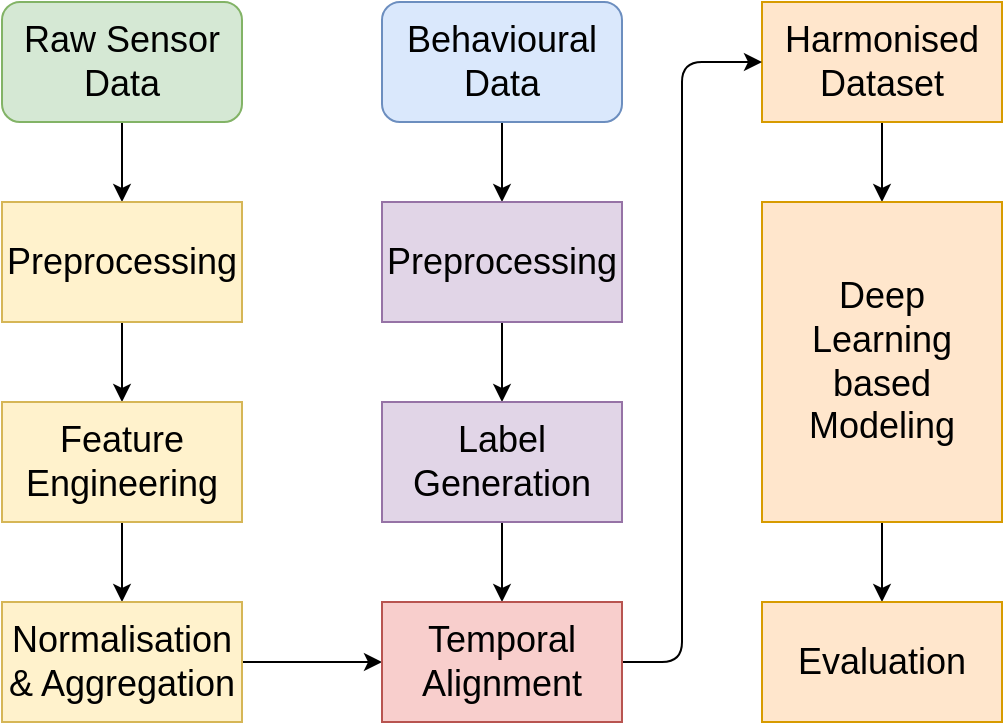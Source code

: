<mxfile>
    <diagram id="kh9TKrhoB-416zWy9Qs4" name="Data Analysis Pipeline">
        <mxGraphModel dx="1111" dy="779" grid="1" gridSize="10" guides="1" tooltips="1" connect="1" arrows="1" fold="1" page="1" pageScale="1" pageWidth="850" pageHeight="1100" math="0" shadow="0">
            <root>
                <mxCell id="0"/>
                <mxCell id="1" parent="0"/>
                <mxCell id="28" style="edgeStyle=none;html=1;exitX=0.5;exitY=1;exitDx=0;exitDy=0;" parent="1" source="2" target="5" edge="1">
                    <mxGeometry relative="1" as="geometry"/>
                </mxCell>
                <mxCell id="2" value="&lt;font style=&quot;font-size: 18px;&quot;&gt;Raw Sensor Data&lt;/font&gt;" style="rounded=1;whiteSpace=wrap;html=1;fillColor=#d5e8d4;strokeColor=#82b366;" parent="1" vertex="1">
                    <mxGeometry x="760" y="300" width="120" height="60" as="geometry"/>
                </mxCell>
                <mxCell id="29" style="edgeStyle=none;html=1;exitX=0.5;exitY=1;exitDx=0;exitDy=0;" parent="1" source="3" target="6" edge="1">
                    <mxGeometry relative="1" as="geometry"/>
                </mxCell>
                <mxCell id="3" value="&lt;font style=&quot;font-size: 18px;&quot;&gt;Behavioural Data&lt;/font&gt;" style="rounded=1;whiteSpace=wrap;html=1;fillColor=#dae8fc;strokeColor=#6c8ebf;" parent="1" vertex="1">
                    <mxGeometry x="950" y="300" width="120" height="60" as="geometry"/>
                </mxCell>
                <mxCell id="25" style="edgeStyle=none;html=1;exitX=0.5;exitY=1;exitDx=0;exitDy=0;entryX=0.5;entryY=0;entryDx=0;entryDy=0;" parent="1" source="5" target="10" edge="1">
                    <mxGeometry relative="1" as="geometry"/>
                </mxCell>
                <mxCell id="5" value="&lt;font style=&quot;font-size: 18px;&quot;&gt;Preprocessing&lt;/font&gt;" style="rounded=0;whiteSpace=wrap;html=1;fillColor=#fff2cc;strokeColor=#d6b656;" parent="1" vertex="1">
                    <mxGeometry x="760" y="400" width="120" height="60" as="geometry"/>
                </mxCell>
                <mxCell id="24" style="edgeStyle=none;html=1;exitX=0.5;exitY=1;exitDx=0;exitDy=0;entryX=0.5;entryY=0;entryDx=0;entryDy=0;" parent="1" source="6" target="9" edge="1">
                    <mxGeometry relative="1" as="geometry"/>
                </mxCell>
                <mxCell id="6" value="&lt;font style=&quot;font-size: 18px;&quot;&gt;Preprocessing&lt;/font&gt;" style="rounded=0;whiteSpace=wrap;html=1;fillColor=#e1d5e7;strokeColor=#9673a6;" parent="1" vertex="1">
                    <mxGeometry x="950" y="400" width="120" height="60" as="geometry"/>
                </mxCell>
                <mxCell id="23" style="edgeStyle=none;html=1;exitX=0.5;exitY=1;exitDx=0;exitDy=0;entryX=0.5;entryY=0;entryDx=0;entryDy=0;" parent="1" source="9" target="16" edge="1">
                    <mxGeometry relative="1" as="geometry"/>
                </mxCell>
                <mxCell id="9" value="&lt;font style=&quot;font-size: 18px;&quot;&gt;Label Generation&lt;/font&gt;" style="rounded=0;whiteSpace=wrap;html=1;fillColor=#e1d5e7;strokeColor=#9673a6;" parent="1" vertex="1">
                    <mxGeometry x="950" y="500" width="120" height="60" as="geometry"/>
                </mxCell>
                <mxCell id="26" style="edgeStyle=none;html=1;exitX=0.5;exitY=1;exitDx=0;exitDy=0;entryX=0.5;entryY=0;entryDx=0;entryDy=0;" parent="1" source="10" edge="1">
                    <mxGeometry relative="1" as="geometry">
                        <mxPoint x="820" y="600" as="targetPoint"/>
                    </mxGeometry>
                </mxCell>
                <mxCell id="10" value="&lt;font style=&quot;font-size: 18px;&quot;&gt;Feature Engineering&lt;/font&gt;" style="rounded=0;whiteSpace=wrap;html=1;fillColor=#fff2cc;strokeColor=#d6b656;" parent="1" vertex="1">
                    <mxGeometry x="760" y="500" width="120" height="60" as="geometry"/>
                </mxCell>
                <mxCell id="kYNwstDlMvqOuEoNITbD-39" style="edgeStyle=none;html=1;exitX=0.5;exitY=1;exitDx=0;exitDy=0;" parent="1" source="14" target="kYNwstDlMvqOuEoNITbD-35" edge="1">
                    <mxGeometry relative="1" as="geometry"/>
                </mxCell>
                <mxCell id="14" value="&lt;font style=&quot;font-size: 18px;&quot;&gt;Harmonised Dataset&lt;/font&gt;" style="rounded=0;whiteSpace=wrap;html=1;fillColor=#ffe6cc;strokeColor=#d79b00;" parent="1" vertex="1">
                    <mxGeometry x="1140" y="300" width="120" height="60" as="geometry"/>
                </mxCell>
                <mxCell id="21" style="edgeStyle=none;html=1;exitX=1;exitY=0.5;exitDx=0;exitDy=0;entryX=0;entryY=0.5;entryDx=0;entryDy=0;" parent="1" target="16" edge="1">
                    <mxGeometry relative="1" as="geometry">
                        <mxPoint x="880" y="630" as="sourcePoint"/>
                    </mxGeometry>
                </mxCell>
                <mxCell id="kYNwstDlMvqOuEoNITbD-41" style="edgeStyle=none;html=1;exitX=1;exitY=0.5;exitDx=0;exitDy=0;entryX=0;entryY=0.5;entryDx=0;entryDy=0;" parent="1" source="16" target="14" edge="1">
                    <mxGeometry relative="1" as="geometry">
                        <Array as="points">
                            <mxPoint x="1100" y="630"/>
                            <mxPoint x="1100" y="330"/>
                        </Array>
                    </mxGeometry>
                </mxCell>
                <mxCell id="16" value="&lt;font style=&quot;font-size: 18px;&quot;&gt;Temporal Alignment&lt;/font&gt;" style="rounded=0;whiteSpace=wrap;html=1;fillColor=#f8cecc;strokeColor=#b85450;" parent="1" vertex="1">
                    <mxGeometry x="950" y="600" width="120" height="60" as="geometry"/>
                </mxCell>
                <mxCell id="kYNwstDlMvqOuEoNITbD-38" style="edgeStyle=none;html=1;exitX=0.5;exitY=1;exitDx=0;exitDy=0;entryX=0.5;entryY=0;entryDx=0;entryDy=0;" parent="1" source="kYNwstDlMvqOuEoNITbD-35" target="kYNwstDlMvqOuEoNITbD-37" edge="1">
                    <mxGeometry relative="1" as="geometry"/>
                </mxCell>
                <mxCell id="kYNwstDlMvqOuEoNITbD-35" value="&lt;font style=&quot;font-size: 18px;&quot;&gt;Deep Learning based Modeling&lt;/font&gt;" style="rounded=0;whiteSpace=wrap;html=1;fillColor=#ffe6cc;strokeColor=#d79b00;" parent="1" vertex="1">
                    <mxGeometry x="1140" y="400" width="120" height="160" as="geometry"/>
                </mxCell>
                <mxCell id="kYNwstDlMvqOuEoNITbD-37" value="&lt;font style=&quot;font-size: 18px;&quot;&gt;Evaluation&lt;/font&gt;" style="rounded=0;whiteSpace=wrap;html=1;fillColor=#ffe6cc;strokeColor=#d79b00;" parent="1" vertex="1">
                    <mxGeometry x="1140" y="600" width="120" height="60" as="geometry"/>
                </mxCell>
                <mxCell id="kYNwstDlMvqOuEoNITbD-43" value="&lt;font style=&quot;font-size: 18px;&quot;&gt;Normalisation &amp;amp; Aggregation&lt;/font&gt;" style="rounded=0;whiteSpace=wrap;html=1;fillColor=#fff2cc;strokeColor=#d6b656;" parent="1" vertex="1">
                    <mxGeometry x="760" y="600" width="120" height="60" as="geometry"/>
                </mxCell>
            </root>
        </mxGraphModel>
    </diagram>
    <diagram name="Advanced Analysis" id="6QKabd8VvvWz8jXyyj9M">
        <mxGraphModel dx="1111" dy="779" grid="1" gridSize="10" guides="1" tooltips="1" connect="1" arrows="1" fold="1" page="1" pageScale="1" pageWidth="850" pageHeight="1100" math="0" shadow="0">
            <root>
                <mxCell id="nuFoWLF7ntMRhejHpa03-0"/>
                <mxCell id="nuFoWLF7ntMRhejHpa03-1" parent="nuFoWLF7ntMRhejHpa03-0"/>
                <mxCell id="mj_ESQsJM1upDVN6lyhj-3" style="edgeStyle=none;html=1;exitX=0.5;exitY=1;exitDx=0;exitDy=0;" edge="1" parent="nuFoWLF7ntMRhejHpa03-1" source="nuFoWLF7ntMRhejHpa03-40" target="pstDxix02JmBtCDwMcPG-0">
                    <mxGeometry relative="1" as="geometry"/>
                </mxCell>
                <mxCell id="nuFoWLF7ntMRhejHpa03-40" value="&lt;font style=&quot;font-size: 18px;&quot;&gt;Evaluation&lt;/font&gt;" style="rounded=0;whiteSpace=wrap;html=1;fillColor=#fff2cc;strokeColor=#d6b656;" parent="nuFoWLF7ntMRhejHpa03-1" vertex="1">
                    <mxGeometry x="1287.5" y="500" width="120" height="60" as="geometry"/>
                </mxCell>
                <mxCell id="6PdX3UHOtiKW7pyZz6Wf-19" style="edgeStyle=none;html=1;exitX=0.25;exitY=1;exitDx=0;exitDy=0;entryX=0.5;entryY=0;entryDx=0;entryDy=0;" parent="nuFoWLF7ntMRhejHpa03-1" source="4NHkNy5tPfDzqego02Xz-0" target="Y4YnXaoWic6sforbAB5M-0" edge="1">
                    <mxGeometry relative="1" as="geometry"/>
                </mxCell>
                <mxCell id="6PdX3UHOtiKW7pyZz6Wf-27" style="edgeStyle=none;html=1;exitX=0.75;exitY=1;exitDx=0;exitDy=0;entryX=0.5;entryY=0;entryDx=0;entryDy=0;" parent="nuFoWLF7ntMRhejHpa03-1" source="4NHkNy5tPfDzqego02Xz-0" target="XDleNwIrpBC4fumYxYCe-1" edge="1">
                    <mxGeometry relative="1" as="geometry"/>
                </mxCell>
                <mxCell id="4NHkNy5tPfDzqego02Xz-0" value="&lt;font style=&quot;font-size: 18px;&quot;&gt;Data Partitioning&lt;/font&gt;" style="rounded=0;whiteSpace=wrap;html=1;fillColor=#fff2cc;strokeColor=#d6b656;shadow=0;glass=0;" parent="nuFoWLF7ntMRhejHpa03-1" vertex="1">
                    <mxGeometry x="900" y="220" width="120" height="60" as="geometry"/>
                </mxCell>
                <mxCell id="XDleNwIrpBC4fumYxYCe-2" style="edgeStyle=none;html=1;exitX=0.5;exitY=1;exitDx=0;exitDy=0;entryX=0.5;entryY=0;entryDx=0;entryDy=0;" parent="nuFoWLF7ntMRhejHpa03-1" source="4NHkNy5tPfDzqego02Xz-1" target="4NHkNy5tPfDzqego02Xz-0" edge="1">
                    <mxGeometry relative="1" as="geometry"/>
                </mxCell>
                <mxCell id="4NHkNy5tPfDzqego02Xz-1" value="&lt;font style=&quot;font-size: 18px;&quot;&gt;Aggregated Dataset&lt;/font&gt;" style="rounded=1;whiteSpace=wrap;html=1;fillColor=#f8cecc;strokeColor=#b85450;" parent="nuFoWLF7ntMRhejHpa03-1" vertex="1">
                    <mxGeometry x="900" y="120" width="120" height="60" as="geometry"/>
                </mxCell>
                <mxCell id="ECqnu8eqxSiFNILggUYV-4" style="edgeStyle=none;html=1;exitX=0.5;exitY=1;exitDx=0;exitDy=0;" parent="nuFoWLF7ntMRhejHpa03-1" source="XDleNwIrpBC4fumYxYCe-1" target="XDleNwIrpBC4fumYxYCe-5" edge="1">
                    <mxGeometry relative="1" as="geometry"/>
                </mxCell>
                <mxCell id="XDleNwIrpBC4fumYxYCe-1" value="&lt;font style=&quot;font-size: 18px;&quot;&gt;Training Set&lt;/font&gt;" style="rounded=1;whiteSpace=wrap;html=1;fillColor=#d5e8d4;strokeColor=#82b366;" parent="nuFoWLF7ntMRhejHpa03-1" vertex="1">
                    <mxGeometry x="1017.5" y="320" width="120" height="60" as="geometry"/>
                </mxCell>
                <mxCell id="ECqnu8eqxSiFNILggUYV-3" style="edgeStyle=none;html=1;exitX=0.5;exitY=1;exitDx=0;exitDy=0;entryX=0.5;entryY=0;entryDx=0;entryDy=0;" parent="nuFoWLF7ntMRhejHpa03-1" source="XDleNwIrpBC4fumYxYCe-5" target="xOQpbovY5DG41NrH_mv0-0" edge="1">
                    <mxGeometry relative="1" as="geometry"/>
                </mxCell>
                <mxCell id="XDleNwIrpBC4fumYxYCe-5" value="&lt;font style=&quot;font-size: 18px;&quot;&gt;Imbalance Handling&lt;/font&gt;" style="rounded=0;whiteSpace=wrap;html=1;fillColor=#fff2cc;strokeColor=#d6b656;" parent="nuFoWLF7ntMRhejHpa03-1" vertex="1">
                    <mxGeometry x="1017.5" y="410" width="120" height="60" as="geometry"/>
                </mxCell>
                <mxCell id="ECqnu8eqxSiFNILggUYV-6" style="edgeStyle=none;html=1;exitX=0.5;exitY=1;exitDx=0;exitDy=0;entryX=0.5;entryY=0;entryDx=0;entryDy=0;" parent="nuFoWLF7ntMRhejHpa03-1" source="xOQpbovY5DG41NrH_mv0-0" target="ECqnu8eqxSiFNILggUYV-5" edge="1">
                    <mxGeometry relative="1" as="geometry"/>
                </mxCell>
                <mxCell id="6PdX3UHOtiKW7pyZz6Wf-21" style="edgeStyle=none;html=1;exitX=0;exitY=0.5;exitDx=0;exitDy=0;" parent="nuFoWLF7ntMRhejHpa03-1" source="xOQpbovY5DG41NrH_mv0-0" edge="1">
                    <mxGeometry relative="1" as="geometry">
                        <mxPoint x="870" y="530" as="targetPoint"/>
                    </mxGeometry>
                </mxCell>
                <mxCell id="xOQpbovY5DG41NrH_mv0-0" value="&lt;span style=&quot;font-size: 18px;&quot;&gt;Principal Component Analysis&lt;/span&gt;" style="shape=process;whiteSpace=wrap;html=1;backgroundOutline=1;fillColor=#ffe6cc;strokeColor=#d79b00;" parent="nuFoWLF7ntMRhejHpa03-1" vertex="1">
                    <mxGeometry x="970" y="500" width="215" height="60" as="geometry"/>
                </mxCell>
                <mxCell id="6PdX3UHOtiKW7pyZz6Wf-24" style="edgeStyle=none;html=1;exitX=1;exitY=0.5;exitDx=0;exitDy=0;entryX=0;entryY=0.5;entryDx=0;entryDy=0;" parent="nuFoWLF7ntMRhejHpa03-1" source="ECqnu8eqxSiFNILggUYV-5" target="ECqnu8eqxSiFNILggUYV-7" edge="1">
                    <mxGeometry relative="1" as="geometry">
                        <Array as="points">
                            <mxPoint x="1210" y="620"/>
                            <mxPoint x="1210" y="150"/>
                        </Array>
                    </mxGeometry>
                </mxCell>
                <mxCell id="ECqnu8eqxSiFNILggUYV-5" value="&lt;font style=&quot;font-size: 18px;&quot;&gt;Transformed Training Data&lt;/font&gt;" style="rounded=1;whiteSpace=wrap;html=1;fillColor=#d5e8d4;strokeColor=#82b366;" parent="nuFoWLF7ntMRhejHpa03-1" vertex="1">
                    <mxGeometry x="1017.5" y="590" width="120" height="60" as="geometry"/>
                </mxCell>
                <mxCell id="ECqnu8eqxSiFNILggUYV-7" value="&lt;span style=&quot;font-size: 18px;&quot;&gt;Deep Learning Classification&lt;/span&gt;" style="shape=process;whiteSpace=wrap;html=1;backgroundOutline=1;fillColor=#ffe6cc;strokeColor=#d79b00;" parent="nuFoWLF7ntMRhejHpa03-1" vertex="1">
                    <mxGeometry x="1240" y="120" width="215" height="60" as="geometry"/>
                </mxCell>
                <mxCell id="ECqnu8eqxSiFNILggUYV-8" value="&lt;span style=&quot;font-size: 18px;&quot;&gt;Feature Importance Analysis&lt;/span&gt;" style="shape=process;whiteSpace=wrap;html=1;backgroundOutline=1;fillColor=#ffe6cc;strokeColor=#d79b00;" parent="nuFoWLF7ntMRhejHpa03-1" vertex="1">
                    <mxGeometry x="1240" y="690" width="215" height="60" as="geometry"/>
                </mxCell>
                <mxCell id="6PdX3UHOtiKW7pyZz6Wf-20" style="edgeStyle=none;html=1;exitX=0.5;exitY=1;exitDx=0;exitDy=0;entryX=0.5;entryY=0;entryDx=0;entryDy=0;" parent="nuFoWLF7ntMRhejHpa03-1" source="Y4YnXaoWic6sforbAB5M-0" target="Y4YnXaoWic6sforbAB5M-1" edge="1">
                    <mxGeometry relative="1" as="geometry"/>
                </mxCell>
                <mxCell id="Y4YnXaoWic6sforbAB5M-0" value="&lt;font style=&quot;font-size: 18px;&quot;&gt;Test Set&lt;/font&gt;" style="rounded=1;whiteSpace=wrap;html=1;fillColor=#dae8fc;strokeColor=#6c8ebf;" parent="nuFoWLF7ntMRhejHpa03-1" vertex="1">
                    <mxGeometry x="810" y="320" width="120" height="60" as="geometry"/>
                </mxCell>
                <mxCell id="mj_ESQsJM1upDVN6lyhj-2" style="edgeStyle=none;html=1;exitX=0.5;exitY=1;exitDx=0;exitDy=0;entryX=0;entryY=0.5;entryDx=0;entryDy=0;" edge="1" parent="nuFoWLF7ntMRhejHpa03-1" source="Y4YnXaoWic6sforbAB5M-1" target="nuFoWLF7ntMRhejHpa03-40">
                    <mxGeometry relative="1" as="geometry">
                        <Array as="points">
                            <mxPoint x="870" y="680"/>
                            <mxPoint x="1240" y="680"/>
                            <mxPoint x="1240" y="530"/>
                        </Array>
                    </mxGeometry>
                </mxCell>
                <mxCell id="Y4YnXaoWic6sforbAB5M-1" value="&lt;font style=&quot;font-size: 18px;&quot;&gt;Projected Test Data&lt;/font&gt;" style="rounded=1;whiteSpace=wrap;html=1;fillColor=#dae8fc;strokeColor=#6c8ebf;" parent="nuFoWLF7ntMRhejHpa03-1" vertex="1">
                    <mxGeometry x="810" y="590" width="120" height="60" as="geometry"/>
                </mxCell>
                <mxCell id="6PdX3UHOtiKW7pyZz6Wf-5" style="edgeStyle=none;html=1;exitX=0.5;exitY=1;exitDx=0;exitDy=0;entryX=0.5;entryY=0;entryDx=0;entryDy=0;" parent="nuFoWLF7ntMRhejHpa03-1" source="6PdX3UHOtiKW7pyZz6Wf-2" target="6PdX3UHOtiKW7pyZz6Wf-3" edge="1">
                    <mxGeometry relative="1" as="geometry"/>
                </mxCell>
                <mxCell id="6PdX3UHOtiKW7pyZz6Wf-2" value="&lt;font style=&quot;font-size: 18px;&quot;&gt;Training&lt;/font&gt;" style="rounded=0;whiteSpace=wrap;html=1;fillColor=#fff2cc;strokeColor=#d6b656;" parent="nuFoWLF7ntMRhejHpa03-1" vertex="1">
                    <mxGeometry x="1287.5" y="230" width="120" height="60" as="geometry"/>
                </mxCell>
                <mxCell id="6PdX3UHOtiKW7pyZz6Wf-6" style="edgeStyle=none;html=1;exitX=0.5;exitY=1;exitDx=0;exitDy=0;" parent="nuFoWLF7ntMRhejHpa03-1" source="6PdX3UHOtiKW7pyZz6Wf-3" target="6PdX3UHOtiKW7pyZz6Wf-4" edge="1">
                    <mxGeometry relative="1" as="geometry"/>
                </mxCell>
                <mxCell id="6PdX3UHOtiKW7pyZz6Wf-3" value="&lt;span style=&quot;font-size: 18px;&quot;&gt;Cross Validation&lt;/span&gt;" style="rounded=0;whiteSpace=wrap;html=1;fillColor=#fff2cc;strokeColor=#d6b656;" parent="nuFoWLF7ntMRhejHpa03-1" vertex="1">
                    <mxGeometry x="1287.5" y="320" width="120" height="60" as="geometry"/>
                </mxCell>
                <mxCell id="mj_ESQsJM1upDVN6lyhj-0" style="edgeStyle=none;html=1;exitX=1;exitY=0.5;exitDx=0;exitDy=0;entryX=1;entryY=0.5;entryDx=0;entryDy=0;" edge="1" parent="nuFoWLF7ntMRhejHpa03-1" source="6PdX3UHOtiKW7pyZz6Wf-4" target="6PdX3UHOtiKW7pyZz6Wf-2">
                    <mxGeometry relative="1" as="geometry">
                        <Array as="points">
                            <mxPoint x="1460" y="440"/>
                            <mxPoint x="1460" y="260"/>
                        </Array>
                    </mxGeometry>
                </mxCell>
                <mxCell id="mj_ESQsJM1upDVN6lyhj-1" style="edgeStyle=none;html=1;exitX=0.5;exitY=1;exitDx=0;exitDy=0;entryX=0.5;entryY=0;entryDx=0;entryDy=0;" edge="1" parent="nuFoWLF7ntMRhejHpa03-1" source="6PdX3UHOtiKW7pyZz6Wf-4" target="nuFoWLF7ntMRhejHpa03-40">
                    <mxGeometry relative="1" as="geometry"/>
                </mxCell>
                <mxCell id="6PdX3UHOtiKW7pyZz6Wf-4" value="&lt;span style=&quot;font-size: 18px;&quot;&gt;Bayesian Optimisation&lt;/span&gt;" style="rounded=0;whiteSpace=wrap;html=1;fillColor=#fff2cc;strokeColor=#d6b656;" parent="nuFoWLF7ntMRhejHpa03-1" vertex="1">
                    <mxGeometry x="1271.25" y="410" width="152.5" height="60" as="geometry"/>
                </mxCell>
                <mxCell id="6PdX3UHOtiKW7pyZz6Wf-23" value="&lt;font style=&quot;font-size: 18px;&quot;&gt;Project&lt;/font&gt;" style="text;html=1;align=center;verticalAlign=middle;whiteSpace=wrap;rounded=0;" parent="nuFoWLF7ntMRhejHpa03-1" vertex="1">
                    <mxGeometry x="890" y="500" width="60" height="30" as="geometry"/>
                </mxCell>
                <mxCell id="pstDxix02JmBtCDwMcPG-2" style="edgeStyle=none;html=1;exitX=0.5;exitY=1;exitDx=0;exitDy=0;" parent="nuFoWLF7ntMRhejHpa03-1" source="pstDxix02JmBtCDwMcPG-0" target="ECqnu8eqxSiFNILggUYV-8" edge="1">
                    <mxGeometry relative="1" as="geometry"/>
                </mxCell>
                <mxCell id="pstDxix02JmBtCDwMcPG-0" value="&lt;font style=&quot;font-size: 18px;&quot;&gt;Best Performed Models&lt;/font&gt;" style="rounded=1;whiteSpace=wrap;html=1;fillColor=#f8cecc;strokeColor=#b85450;" parent="nuFoWLF7ntMRhejHpa03-1" vertex="1">
                    <mxGeometry x="1287.5" y="590" width="120" height="60" as="geometry"/>
                </mxCell>
                <mxCell id="wthu-vY0IZ1vQrV3Q29s-0" value="" style="shape=flexArrow;endArrow=classic;html=1;" parent="nuFoWLF7ntMRhejHpa03-1" edge="1">
                    <mxGeometry width="50" height="50" relative="1" as="geometry">
                        <mxPoint x="1347" y="180" as="sourcePoint"/>
                        <mxPoint x="1347.5" y="215" as="targetPoint"/>
                    </mxGeometry>
                </mxCell>
            </root>
        </mxGraphModel>
    </diagram>
    <diagram id="ysGOHFIA5wTkqiv6qoU8" name="Feature Engineering">
        <mxGraphModel dx="604" dy="779" grid="1" gridSize="10" guides="1" tooltips="1" connect="1" arrows="1" fold="1" page="1" pageScale="1" pageWidth="850" pageHeight="1100" math="0" shadow="0">
            <root>
                <mxCell id="0"/>
                <mxCell id="1" parent="0"/>
                <mxCell id="efgE0I3yCW_6r942Hq-W-1" value="&lt;font style=&quot;font-size: 18px;&quot;&gt;Raw Sensor Data&lt;/font&gt;" style="rounded=1;whiteSpace=wrap;html=1;fillColor=#d5e8d4;strokeColor=#82b366;" parent="1" vertex="1">
                    <mxGeometry x="364" y="400" width="120" height="60" as="geometry"/>
                </mxCell>
                <mxCell id="efgE0I3yCW_6r942Hq-W-10" value="&lt;font style=&quot;font-size: 18px;&quot;&gt;Reconstruction&lt;/font&gt;" style="shape=process;whiteSpace=wrap;html=1;backgroundOutline=1;fillColor=#ffe6cc;strokeColor=#d79b00;" parent="1" vertex="1">
                    <mxGeometry x="325" y="510" width="190" height="60" as="geometry"/>
                </mxCell>
                <mxCell id="efgE0I3yCW_6r942Hq-W-11" value="&lt;font style=&quot;font-size: 18px;&quot;&gt;Alpha Opics&lt;/font&gt;" style="rounded=1;whiteSpace=wrap;html=1;fillColor=#d5e8d4;strokeColor=#82b366;" parent="1" vertex="1">
                    <mxGeometry x="570" y="470" width="120" height="60" as="geometry"/>
                </mxCell>
                <mxCell id="efgE0I3yCW_6r942Hq-W-12" value="&lt;font style=&quot;font-size: 18px;&quot;&gt;Visible SPD&lt;/font&gt;" style="rounded=1;whiteSpace=wrap;html=1;fillColor=#d5e8d4;strokeColor=#82b366;" parent="1" vertex="1">
                    <mxGeometry x="570" y="560" width="120" height="60" as="geometry"/>
                </mxCell>
                <mxCell id="efgE0I3yCW_6r942Hq-W-23" value="&lt;font style=&quot;font-size: 18px;&quot;&gt;L2 Normalisation&lt;/font&gt;" style="shape=process;whiteSpace=wrap;html=1;backgroundOutline=1;fillColor=#ffe6cc;strokeColor=#d79b00;" parent="1" vertex="1">
                    <mxGeometry x="325" y="719.5" width="190" height="60" as="geometry"/>
                </mxCell>
                <mxCell id="efgE0I3yCW_6r942Hq-W-25" value="&lt;font style=&quot;font-size: 18px;&quot;&gt;Light Vectors Without Intensity&lt;/font&gt;&lt;div&gt;&lt;font size=&quot;3&quot; style=&quot;&quot;&gt;&lt;i style=&quot;&quot;&gt;V&lt;sub style=&quot;&quot;&gt;Light&lt;/sub&gt;&lt;/i&gt;&lt;/font&gt;&lt;/div&gt;" style="rounded=1;whiteSpace=wrap;html=1;fillColor=#d5e8d4;strokeColor=#82b366;" parent="1" vertex="1">
                    <mxGeometry x="570" y="680" width="250" height="60" as="geometry"/>
                </mxCell>
                <mxCell id="efgE0I3yCW_6r942Hq-W-26" value="&lt;font style=&quot;font-size: 18px;&quot;&gt;Intensity&lt;/font&gt;" style="rounded=1;whiteSpace=wrap;html=1;fillColor=#e1d5e7;strokeColor=#9673a6;" parent="1" vertex="1">
                    <mxGeometry x="570" y="760" width="250" height="60" as="geometry"/>
                </mxCell>
                <mxCell id="efgE0I3yCW_6r942Hq-W-29" value="" style="shape=curlyBracket;whiteSpace=wrap;html=1;rounded=1;labelPosition=left;verticalLabelPosition=middle;align=right;verticalAlign=middle;" parent="1" vertex="1">
                    <mxGeometry x="530" y="480" width="20" height="120" as="geometry"/>
                </mxCell>
                <mxCell id="efgE0I3yCW_6r942Hq-W-35" value="" style="shape=curlyBracket;whiteSpace=wrap;html=1;rounded=1;labelPosition=left;verticalLabelPosition=middle;align=right;verticalAlign=middle;" parent="1" vertex="1">
                    <mxGeometry x="530" y="710" width="20" height="90" as="geometry"/>
                </mxCell>
                <mxCell id="efgE0I3yCW_6r942Hq-W-40" value="&lt;font style=&quot;font-size: 18px;&quot;&gt;Hourly Timestamp&lt;/font&gt;" style="rounded=1;whiteSpace=wrap;html=1;fillColor=#dae8fc;strokeColor=#6c8ebf;" parent="1" vertex="1">
                    <mxGeometry x="125" y="400" width="120" height="60" as="geometry"/>
                </mxCell>
                <mxCell id="efgE0I3yCW_6r942Hq-W-42" value="&lt;font style=&quot;font-size: 18px;&quot;&gt;Complex Circular Mapping&lt;/font&gt;" style="shape=process;whiteSpace=wrap;html=1;backgroundOutline=1;fillColor=#ffe6cc;strokeColor=#d79b00;" parent="1" vertex="1">
                    <mxGeometry x="90" y="510" width="190" height="60" as="geometry"/>
                </mxCell>
                <mxCell id="efgE0I3yCW_6r942Hq-W-45" value="&lt;font style=&quot;font-size: 18px;&quot;&gt;Time in Complex Domain&lt;/font&gt;" style="rounded=0;whiteSpace=wrap;html=1;fillColor=#dae8fc;strokeColor=#6c8ebf;" parent="1" vertex="1">
                    <mxGeometry x="102.5" y="620" width="165" height="60" as="geometry"/>
                </mxCell>
                <mxCell id="efgE0I3yCW_6r942Hq-W-46" value="&lt;span style=&quot;font-size: 18px;&quot;&gt;Euler&#39;s Formula&lt;/span&gt;" style="shape=process;whiteSpace=wrap;html=1;backgroundOutline=1;fillColor=#ffe6cc;strokeColor=#d79b00;" parent="1" vertex="1">
                    <mxGeometry x="90" y="720" width="190" height="60" as="geometry"/>
                </mxCell>
                <mxCell id="efgE0I3yCW_6r942Hq-W-47" value="&lt;span style=&quot;font-size: 18px;&quot;&gt;Time Vector&lt;/span&gt;&lt;div&gt;&lt;span style=&quot;font-size: 18px;&quot;&gt;&lt;i&gt;V&lt;sub&gt;t&lt;/sub&gt;&lt;/i&gt;&lt;/span&gt;&lt;/div&gt;" style="rounded=1;whiteSpace=wrap;html=1;fillColor=#e1d5e7;strokeColor=#9673a6;" parent="1" vertex="1">
                    <mxGeometry x="102.5" y="830" width="165" height="60" as="geometry"/>
                </mxCell>
                <mxCell id="efgE0I3yCW_6r942Hq-W-50" value="" style="shape=flexArrow;endArrow=classic;html=1;" parent="1" edge="1">
                    <mxGeometry width="50" height="50" relative="1" as="geometry">
                        <mxPoint x="184.5" y="580" as="sourcePoint"/>
                        <mxPoint x="185" y="615" as="targetPoint"/>
                    </mxGeometry>
                </mxCell>
                <mxCell id="efgE0I3yCW_6r942Hq-W-51" value="" style="shape=flexArrow;endArrow=classic;html=1;" parent="1" edge="1">
                    <mxGeometry width="50" height="50" relative="1" as="geometry">
                        <mxPoint x="184.5" y="682.5" as="sourcePoint"/>
                        <mxPoint x="185" y="717.5" as="targetPoint"/>
                    </mxGeometry>
                </mxCell>
                <mxCell id="efgE0I3yCW_6r942Hq-W-52" value="" style="shape=flexArrow;endArrow=classic;html=1;" parent="1" edge="1">
                    <mxGeometry width="50" height="50" relative="1" as="geometry">
                        <mxPoint x="184.5" y="785" as="sourcePoint"/>
                        <mxPoint x="185" y="820" as="targetPoint"/>
                    </mxGeometry>
                </mxCell>
                <mxCell id="efgE0I3yCW_6r942Hq-W-53" value="&lt;font style=&quot;font-size: 18px;&quot;&gt;Analysis Ready Features: {&lt;i style=&quot;color: rgb(63, 63, 63);&quot;&gt;V&lt;sub&gt;t&lt;/sub&gt;&lt;/i&gt;, &lt;i style=&quot;color: rgb(63, 63, 63);&quot;&gt;V&lt;sub&gt;Light&lt;/sub&gt;&lt;/i&gt;, &lt;span style=&quot;color: rgb(63, 63, 63);&quot;&gt;Intensity}&lt;/span&gt;&lt;/font&gt;" style="rounded=1;whiteSpace=wrap;html=1;fillColor=#f8cecc;strokeColor=#b85450;" parent="1" vertex="1">
                    <mxGeometry x="310" y="830" width="510" height="60" as="geometry"/>
                </mxCell>
                <mxCell id="oXFzseeMNpb1qxejEidS-3" value="" style="shape=flexArrow;endArrow=classic;html=1;" parent="1" edge="1">
                    <mxGeometry width="50" height="50" relative="1" as="geometry">
                        <mxPoint x="419.5" y="580" as="sourcePoint"/>
                        <mxPoint x="420" y="615" as="targetPoint"/>
                    </mxGeometry>
                </mxCell>
                <mxCell id="oXFzseeMNpb1qxejEidS-4" value="" style="shape=flexArrow;endArrow=classic;html=1;" parent="1" edge="1">
                    <mxGeometry width="50" height="50" relative="1" as="geometry">
                        <mxPoint x="419.5" y="682.5" as="sourcePoint"/>
                        <mxPoint x="420" y="717.5" as="targetPoint"/>
                    </mxGeometry>
                </mxCell>
                <mxCell id="oXFzseeMNpb1qxejEidS-5" value="&lt;font style=&quot;font-size: 18px;&quot;&gt;Logarithmic Transformation&lt;/font&gt;" style="shape=process;whiteSpace=wrap;html=1;backgroundOutline=1;fillColor=#ffe6cc;strokeColor=#d79b00;" parent="1" vertex="1">
                    <mxGeometry x="325" y="620" width="190" height="60" as="geometry"/>
                </mxCell>
                <mxCell id="OP0mE6RPt88N3sbomMEL-1" value="" style="shape=flexArrow;endArrow=classic;html=1;" parent="1" edge="1">
                    <mxGeometry width="50" height="50" relative="1" as="geometry">
                        <mxPoint x="184.5" y="470" as="sourcePoint"/>
                        <mxPoint x="185" y="505" as="targetPoint"/>
                    </mxGeometry>
                </mxCell>
                <mxCell id="OP0mE6RPt88N3sbomMEL-2" value="" style="shape=flexArrow;endArrow=classic;html=1;" parent="1" edge="1">
                    <mxGeometry width="50" height="50" relative="1" as="geometry">
                        <mxPoint x="425" y="470" as="sourcePoint"/>
                        <mxPoint x="425.5" y="505" as="targetPoint"/>
                    </mxGeometry>
                </mxCell>
            </root>
        </mxGraphModel>
    </diagram>
    <diagram name="Copy of Copy of Page-1" id="s7-faa6GcD-_cLaQ85ai">
        <mxGraphModel dx="604" dy="779" grid="1" gridSize="10" guides="1" tooltips="1" connect="1" arrows="1" fold="1" page="1" pageScale="1" pageWidth="850" pageHeight="1100" math="0" shadow="0">
            <root>
                <mxCell id="ZI_c8G1m_tDhfsDiSz1y-0"/>
                <mxCell id="ZI_c8G1m_tDhfsDiSz1y-1" parent="ZI_c8G1m_tDhfsDiSz1y-0"/>
                <mxCell id="ZI_c8G1m_tDhfsDiSz1y-2" style="edgeStyle=none;html=1;exitX=0.5;exitY=1;exitDx=0;exitDy=0;" parent="ZI_c8G1m_tDhfsDiSz1y-1" source="ZI_c8G1m_tDhfsDiSz1y-3" target="ZI_c8G1m_tDhfsDiSz1y-7" edge="1">
                    <mxGeometry relative="1" as="geometry"/>
                </mxCell>
                <mxCell id="ZI_c8G1m_tDhfsDiSz1y-3" value="&lt;font style=&quot;font-size: 18px;&quot;&gt;Raw Sensor Data&lt;/font&gt;" style="rounded=1;whiteSpace=wrap;html=1;fillColor=#d5e8d4;strokeColor=#82b366;" parent="ZI_c8G1m_tDhfsDiSz1y-1" vertex="1">
                    <mxGeometry x="760" y="270" width="120" height="60" as="geometry"/>
                </mxCell>
                <mxCell id="ZI_c8G1m_tDhfsDiSz1y-4" style="edgeStyle=none;html=1;exitX=0.5;exitY=1;exitDx=0;exitDy=0;" parent="ZI_c8G1m_tDhfsDiSz1y-1" source="ZI_c8G1m_tDhfsDiSz1y-5" target="ZI_c8G1m_tDhfsDiSz1y-9" edge="1">
                    <mxGeometry relative="1" as="geometry"/>
                </mxCell>
                <mxCell id="ZI_c8G1m_tDhfsDiSz1y-5" value="&lt;font style=&quot;font-size: 18px;&quot;&gt;Behavioural Data&lt;/font&gt;" style="rounded=1;whiteSpace=wrap;html=1;fillColor=#dae8fc;strokeColor=#6c8ebf;" parent="ZI_c8G1m_tDhfsDiSz1y-1" vertex="1">
                    <mxGeometry x="950" y="270" width="120" height="60" as="geometry"/>
                </mxCell>
                <mxCell id="ZI_c8G1m_tDhfsDiSz1y-6" style="edgeStyle=none;html=1;exitX=0.5;exitY=1;exitDx=0;exitDy=0;entryX=0.5;entryY=0;entryDx=0;entryDy=0;" parent="ZI_c8G1m_tDhfsDiSz1y-1" source="ZI_c8G1m_tDhfsDiSz1y-7" target="ZI_c8G1m_tDhfsDiSz1y-14" edge="1">
                    <mxGeometry relative="1" as="geometry"/>
                </mxCell>
                <mxCell id="ZI_c8G1m_tDhfsDiSz1y-7" value="&lt;font style=&quot;font-size: 18px;&quot;&gt;Preprocessing&lt;/font&gt;" style="rounded=0;whiteSpace=wrap;html=1;fillColor=#fff2cc;strokeColor=#d6b656;" parent="ZI_c8G1m_tDhfsDiSz1y-1" vertex="1">
                    <mxGeometry x="760" y="400" width="120" height="60" as="geometry"/>
                </mxCell>
                <mxCell id="ZI_c8G1m_tDhfsDiSz1y-8" style="edgeStyle=none;html=1;exitX=0.5;exitY=1;exitDx=0;exitDy=0;entryX=0.5;entryY=0;entryDx=0;entryDy=0;" parent="ZI_c8G1m_tDhfsDiSz1y-1" source="ZI_c8G1m_tDhfsDiSz1y-9" target="ZI_c8G1m_tDhfsDiSz1y-12" edge="1">
                    <mxGeometry relative="1" as="geometry"/>
                </mxCell>
                <mxCell id="ZI_c8G1m_tDhfsDiSz1y-9" value="&lt;font style=&quot;font-size: 18px;&quot;&gt;Preprocessing&lt;/font&gt;" style="rounded=0;whiteSpace=wrap;html=1;fillColor=#e1d5e7;strokeColor=#9673a6;" parent="ZI_c8G1m_tDhfsDiSz1y-1" vertex="1">
                    <mxGeometry x="950" y="400" width="120" height="60" as="geometry"/>
                </mxCell>
                <mxCell id="ZI_c8G1m_tDhfsDiSz1y-10" value="" style="shape=curlyBracket;whiteSpace=wrap;html=1;rounded=1;labelPosition=left;verticalLabelPosition=middle;align=right;verticalAlign=middle;" parent="ZI_c8G1m_tDhfsDiSz1y-1" vertex="1">
                    <mxGeometry x="1100" y="370" width="20" height="120" as="geometry"/>
                </mxCell>
                <mxCell id="ZI_c8G1m_tDhfsDiSz1y-11" style="edgeStyle=none;html=1;exitX=0.5;exitY=1;exitDx=0;exitDy=0;entryX=0.5;entryY=0;entryDx=0;entryDy=0;" parent="ZI_c8G1m_tDhfsDiSz1y-1" source="ZI_c8G1m_tDhfsDiSz1y-12" target="ZI_c8G1m_tDhfsDiSz1y-27" edge="1">
                    <mxGeometry relative="1" as="geometry"/>
                </mxCell>
                <mxCell id="ZI_c8G1m_tDhfsDiSz1y-12" value="&lt;font style=&quot;font-size: 18px;&quot;&gt;Label Generation&lt;/font&gt;" style="rounded=0;whiteSpace=wrap;html=1;fillColor=#e1d5e7;strokeColor=#9673a6;" parent="ZI_c8G1m_tDhfsDiSz1y-1" vertex="1">
                    <mxGeometry x="950" y="520" width="120" height="60" as="geometry"/>
                </mxCell>
                <mxCell id="ZI_c8G1m_tDhfsDiSz1y-13" style="edgeStyle=none;html=1;exitX=0.5;exitY=1;exitDx=0;exitDy=0;entryX=0.5;entryY=0;entryDx=0;entryDy=0;" parent="ZI_c8G1m_tDhfsDiSz1y-1" source="ZI_c8G1m_tDhfsDiSz1y-14" edge="1">
                    <mxGeometry relative="1" as="geometry">
                        <mxPoint x="820" y="620" as="targetPoint"/>
                    </mxGeometry>
                </mxCell>
                <mxCell id="ZI_c8G1m_tDhfsDiSz1y-14" value="&lt;font style=&quot;font-size: 18px;&quot;&gt;Feature Engineering&lt;/font&gt;" style="rounded=0;whiteSpace=wrap;html=1;fillColor=#fff2cc;strokeColor=#d6b656;" parent="ZI_c8G1m_tDhfsDiSz1y-1" vertex="1">
                    <mxGeometry x="760" y="520" width="120" height="60" as="geometry"/>
                </mxCell>
                <mxCell id="ZI_c8G1m_tDhfsDiSz1y-15" style="edgeStyle=none;html=1;exitX=0.5;exitY=1;exitDx=0;exitDy=0;entryX=0.5;entryY=0;entryDx=0;entryDy=0;" parent="ZI_c8G1m_tDhfsDiSz1y-1" source="ZI_c8G1m_tDhfsDiSz1y-18" target="ZI_c8G1m_tDhfsDiSz1y-46" edge="1">
                    <mxGeometry relative="1" as="geometry"/>
                </mxCell>
                <mxCell id="ZI_c8G1m_tDhfsDiSz1y-16" value="&lt;font style=&quot;font-size: 18px;&quot;&gt;Project&lt;/font&gt;" style="edgeLabel;html=1;align=center;verticalAlign=middle;resizable=0;points=[];" parent="ZI_c8G1m_tDhfsDiSz1y-15" vertex="1" connectable="0">
                    <mxGeometry x="-0.1" y="1" relative="1" as="geometry">
                        <mxPoint as="offset"/>
                    </mxGeometry>
                </mxCell>
                <mxCell id="ZI_c8G1m_tDhfsDiSz1y-17" style="edgeStyle=none;html=1;exitX=1;exitY=0.5;exitDx=0;exitDy=0;entryX=1;entryY=0.5;entryDx=0;entryDy=0;" parent="ZI_c8G1m_tDhfsDiSz1y-1" source="ZI_c8G1m_tDhfsDiSz1y-18" target="ZI_c8G1m_tDhfsDiSz1y-50" edge="1">
                    <mxGeometry relative="1" as="geometry">
                        <Array as="points">
                            <mxPoint x="1490" y="650"/>
                            <mxPoint x="1490" y="470"/>
                        </Array>
                    </mxGeometry>
                </mxCell>
                <mxCell id="ZI_c8G1m_tDhfsDiSz1y-18" value="&lt;font style=&quot;font-size: 18px;&quot;&gt;Dimension Reduction&lt;/font&gt;" style="rounded=0;whiteSpace=wrap;html=1;fillColor=#ffe6cc;strokeColor=#d79b00;" parent="ZI_c8G1m_tDhfsDiSz1y-1" vertex="1">
                    <mxGeometry x="1335" y="620" width="120" height="60" as="geometry"/>
                </mxCell>
                <mxCell id="ZI_c8G1m_tDhfsDiSz1y-19" style="edgeStyle=none;html=1;exitX=0.5;exitY=1;exitDx=0;exitDy=0;" parent="ZI_c8G1m_tDhfsDiSz1y-1" source="ZI_c8G1m_tDhfsDiSz1y-20" target="ZI_c8G1m_tDhfsDiSz1y-18" edge="1">
                    <mxGeometry relative="1" as="geometry"/>
                </mxCell>
                <mxCell id="ZI_c8G1m_tDhfsDiSz1y-20" value="&lt;font style=&quot;font-size: 18px;&quot;&gt;Imbalance Handelling&lt;/font&gt;" style="rounded=0;whiteSpace=wrap;html=1;fillColor=#ffe6cc;strokeColor=#d79b00;" parent="ZI_c8G1m_tDhfsDiSz1y-1" vertex="1">
                    <mxGeometry x="1335" y="530" width="120" height="60" as="geometry"/>
                </mxCell>
                <mxCell id="ZI_c8G1m_tDhfsDiSz1y-21" style="edgeStyle=none;html=1;exitX=0.5;exitY=1;exitDx=0;exitDy=0;entryX=0.5;entryY=0;entryDx=0;entryDy=0;" parent="ZI_c8G1m_tDhfsDiSz1y-1" source="ZI_c8G1m_tDhfsDiSz1y-23" target="ZI_c8G1m_tDhfsDiSz1y-44" edge="1">
                    <mxGeometry relative="1" as="geometry"/>
                </mxCell>
                <mxCell id="ZI_c8G1m_tDhfsDiSz1y-22" style="edgeStyle=none;html=1;exitX=0.5;exitY=0;exitDx=0;exitDy=0;entryX=0.5;entryY=1;entryDx=0;entryDy=0;" parent="ZI_c8G1m_tDhfsDiSz1y-1" source="ZI_c8G1m_tDhfsDiSz1y-23" target="ZI_c8G1m_tDhfsDiSz1y-42" edge="1">
                    <mxGeometry relative="1" as="geometry"/>
                </mxCell>
                <mxCell id="ZI_c8G1m_tDhfsDiSz1y-23" value="&lt;font style=&quot;font-size: 18px;&quot;&gt;Data Partitioning&lt;/font&gt;" style="rounded=0;whiteSpace=wrap;html=1;fillColor=#ffe6cc;strokeColor=#d79b00;" parent="ZI_c8G1m_tDhfsDiSz1y-1" vertex="1">
                    <mxGeometry x="1150" y="620" width="120" height="60" as="geometry"/>
                </mxCell>
                <mxCell id="ZI_c8G1m_tDhfsDiSz1y-24" style="edgeStyle=none;html=1;exitX=1;exitY=0.5;exitDx=0;exitDy=0;entryX=0;entryY=0.5;entryDx=0;entryDy=0;" parent="ZI_c8G1m_tDhfsDiSz1y-1" source="ZI_c8G1m_tDhfsDiSz1y-25" target="ZI_c8G1m_tDhfsDiSz1y-27" edge="1">
                    <mxGeometry relative="1" as="geometry"/>
                </mxCell>
                <mxCell id="ZI_c8G1m_tDhfsDiSz1y-25" value="&lt;font style=&quot;font-size: 18px;&quot;&gt;Feature Aggregation&lt;/font&gt;" style="rounded=0;whiteSpace=wrap;html=1;fillColor=#fff2cc;strokeColor=#d6b656;" parent="ZI_c8G1m_tDhfsDiSz1y-1" vertex="1">
                    <mxGeometry x="760" y="620" width="120" height="60" as="geometry"/>
                </mxCell>
                <mxCell id="ZI_c8G1m_tDhfsDiSz1y-26" style="edgeStyle=none;html=1;exitX=1;exitY=0.5;exitDx=0;exitDy=0;entryX=0;entryY=0.5;entryDx=0;entryDy=0;" parent="ZI_c8G1m_tDhfsDiSz1y-1" source="ZI_c8G1m_tDhfsDiSz1y-27" target="ZI_c8G1m_tDhfsDiSz1y-23" edge="1">
                    <mxGeometry relative="1" as="geometry"/>
                </mxCell>
                <mxCell id="ZI_c8G1m_tDhfsDiSz1y-27" value="&lt;font style=&quot;font-size: 18px;&quot;&gt;Temporal Alignment&lt;/font&gt;" style="rounded=0;whiteSpace=wrap;html=1;fillColor=#f8cecc;strokeColor=#b85450;" parent="ZI_c8G1m_tDhfsDiSz1y-1" vertex="1">
                    <mxGeometry x="950" y="620" width="120" height="60" as="geometry"/>
                </mxCell>
                <mxCell id="ZI_c8G1m_tDhfsDiSz1y-28" value="&lt;font style=&quot;font-size: 18px;&quot;&gt;Timestamp Standardisation&lt;/font&gt;" style="rounded=0;whiteSpace=wrap;html=1;" parent="ZI_c8G1m_tDhfsDiSz1y-1" vertex="1">
                    <mxGeometry x="1150" y="360" width="130" height="60" as="geometry"/>
                </mxCell>
                <mxCell id="ZI_c8G1m_tDhfsDiSz1y-29" value="&lt;font style=&quot;font-size: 18px;&quot;&gt;Label Harmonisation&lt;/font&gt;" style="rounded=0;whiteSpace=wrap;html=1;" parent="ZI_c8G1m_tDhfsDiSz1y-1" vertex="1">
                    <mxGeometry x="1150" y="440" width="130" height="60" as="geometry"/>
                </mxCell>
                <mxCell id="ZI_c8G1m_tDhfsDiSz1y-30" style="edgeStyle=none;html=1;exitX=0.5;exitY=1;exitDx=0;exitDy=0;entryX=0.5;entryY=0;entryDx=0;entryDy=0;" parent="ZI_c8G1m_tDhfsDiSz1y-1" source="ZI_c8G1m_tDhfsDiSz1y-31" target="ZI_c8G1m_tDhfsDiSz1y-33" edge="1">
                    <mxGeometry relative="1" as="geometry"/>
                </mxCell>
                <mxCell id="ZI_c8G1m_tDhfsDiSz1y-31" value="&lt;font style=&quot;font-size: 18px;&quot;&gt;Basic Models&lt;/font&gt;" style="rounded=0;whiteSpace=wrap;html=1;fillColor=#ffe6cc;strokeColor=#d79b00;" parent="ZI_c8G1m_tDhfsDiSz1y-1" vertex="1">
                    <mxGeometry x="1530" y="160" width="120" height="60" as="geometry"/>
                </mxCell>
                <mxCell id="ZI_c8G1m_tDhfsDiSz1y-32" style="edgeStyle=none;html=1;exitX=0.5;exitY=1;exitDx=0;exitDy=0;" parent="ZI_c8G1m_tDhfsDiSz1y-1" source="ZI_c8G1m_tDhfsDiSz1y-33" target="ZI_c8G1m_tDhfsDiSz1y-37" edge="1">
                    <mxGeometry relative="1" as="geometry"/>
                </mxCell>
                <mxCell id="ZI_c8G1m_tDhfsDiSz1y-33" value="&lt;font style=&quot;font-size: 18px;&quot;&gt;Parallel Training &amp;amp; Hyper Tuning&lt;/font&gt;" style="rounded=0;whiteSpace=wrap;html=1;fillColor=#ffe6cc;strokeColor=#d79b00;" parent="ZI_c8G1m_tDhfsDiSz1y-1" vertex="1">
                    <mxGeometry x="1530" y="250" width="120" height="80" as="geometry"/>
                </mxCell>
                <mxCell id="ZI_c8G1m_tDhfsDiSz1y-34" style="edgeStyle=none;html=1;exitX=0.5;exitY=1;exitDx=0;exitDy=0;entryX=0.5;entryY=0;entryDx=0;entryDy=0;" parent="ZI_c8G1m_tDhfsDiSz1y-1" source="ZI_c8G1m_tDhfsDiSz1y-35" target="ZI_c8G1m_tDhfsDiSz1y-39" edge="1">
                    <mxGeometry relative="1" as="geometry"/>
                </mxCell>
                <mxCell id="ZI_c8G1m_tDhfsDiSz1y-35" value="&lt;font style=&quot;font-size: 18px;&quot;&gt;Stacked Ensemble&lt;/font&gt;" style="rounded=0;whiteSpace=wrap;html=1;fillColor=#f8cecc;strokeColor=#b85450;" parent="ZI_c8G1m_tDhfsDiSz1y-1" vertex="1">
                    <mxGeometry x="1530" y="440" width="120" height="60" as="geometry"/>
                </mxCell>
                <mxCell id="ZI_c8G1m_tDhfsDiSz1y-36" style="edgeStyle=none;html=1;exitX=0.5;exitY=1;exitDx=0;exitDy=0;" parent="ZI_c8G1m_tDhfsDiSz1y-1" source="ZI_c8G1m_tDhfsDiSz1y-37" target="ZI_c8G1m_tDhfsDiSz1y-35" edge="1">
                    <mxGeometry relative="1" as="geometry"/>
                </mxCell>
                <mxCell id="ZI_c8G1m_tDhfsDiSz1y-37" value="&lt;font style=&quot;font-size: 18px;&quot;&gt;Trained Models&lt;/font&gt;" style="rounded=1;whiteSpace=wrap;html=1;fillColor=#ffe6cc;strokeColor=#d79b00;" parent="ZI_c8G1m_tDhfsDiSz1y-1" vertex="1">
                    <mxGeometry x="1530" y="360" width="120" height="60" as="geometry"/>
                </mxCell>
                <mxCell id="ZI_c8G1m_tDhfsDiSz1y-38" style="edgeStyle=none;html=1;exitX=0.5;exitY=1;exitDx=0;exitDy=0;" parent="ZI_c8G1m_tDhfsDiSz1y-1" source="ZI_c8G1m_tDhfsDiSz1y-39" target="ZI_c8G1m_tDhfsDiSz1y-48" edge="1">
                    <mxGeometry relative="1" as="geometry"/>
                </mxCell>
                <mxCell id="ZI_c8G1m_tDhfsDiSz1y-39" value="&lt;font style=&quot;font-size: 18px;&quot;&gt;Training &amp;amp; Hyper Tuning&lt;/font&gt;" style="rounded=0;whiteSpace=wrap;html=1;fillColor=#ffe6cc;strokeColor=#d79b00;" parent="ZI_c8G1m_tDhfsDiSz1y-1" vertex="1">
                    <mxGeometry x="1530" y="530" width="120" height="60" as="geometry"/>
                </mxCell>
                <mxCell id="ZI_c8G1m_tDhfsDiSz1y-40" value="&lt;font style=&quot;font-size: 18px;&quot;&gt;Evaluate &amp;amp; Validate&lt;/font&gt;" style="rounded=0;whiteSpace=wrap;html=1;fillColor=#f8cecc;strokeColor=#b85450;" parent="ZI_c8G1m_tDhfsDiSz1y-1" vertex="1">
                    <mxGeometry x="1530" y="720" width="120" height="60" as="geometry"/>
                </mxCell>
                <mxCell id="ZI_c8G1m_tDhfsDiSz1y-41" style="edgeStyle=none;html=1;exitX=1;exitY=0.5;exitDx=0;exitDy=0;" parent="ZI_c8G1m_tDhfsDiSz1y-1" source="ZI_c8G1m_tDhfsDiSz1y-42" target="ZI_c8G1m_tDhfsDiSz1y-20" edge="1">
                    <mxGeometry relative="1" as="geometry"/>
                </mxCell>
                <mxCell id="ZI_c8G1m_tDhfsDiSz1y-42" value="&lt;font style=&quot;font-size: 18px;&quot;&gt;Training Set&lt;/font&gt;" style="rounded=1;whiteSpace=wrap;html=1;fillColor=#d5e8d4;strokeColor=#82b366;" parent="ZI_c8G1m_tDhfsDiSz1y-1" vertex="1">
                    <mxGeometry x="1150" y="530" width="120" height="60" as="geometry"/>
                </mxCell>
                <mxCell id="ZI_c8G1m_tDhfsDiSz1y-43" style="edgeStyle=none;html=1;exitX=1;exitY=0.5;exitDx=0;exitDy=0;entryX=0;entryY=0.5;entryDx=0;entryDy=0;" parent="ZI_c8G1m_tDhfsDiSz1y-1" source="ZI_c8G1m_tDhfsDiSz1y-44" target="ZI_c8G1m_tDhfsDiSz1y-46" edge="1">
                    <mxGeometry relative="1" as="geometry"/>
                </mxCell>
                <mxCell id="ZI_c8G1m_tDhfsDiSz1y-44" value="&lt;font style=&quot;font-size: 18px;&quot;&gt;Test Set&lt;/font&gt;" style="rounded=1;whiteSpace=wrap;html=1;fillColor=#dae8fc;strokeColor=#6c8ebf;" parent="ZI_c8G1m_tDhfsDiSz1y-1" vertex="1">
                    <mxGeometry x="1150" y="720" width="120" height="60" as="geometry"/>
                </mxCell>
                <mxCell id="ZI_c8G1m_tDhfsDiSz1y-45" style="edgeStyle=none;html=1;exitX=1;exitY=0.5;exitDx=0;exitDy=0;entryX=0;entryY=0.5;entryDx=0;entryDy=0;" parent="ZI_c8G1m_tDhfsDiSz1y-1" source="ZI_c8G1m_tDhfsDiSz1y-46" target="ZI_c8G1m_tDhfsDiSz1y-40" edge="1">
                    <mxGeometry relative="1" as="geometry"/>
                </mxCell>
                <mxCell id="ZI_c8G1m_tDhfsDiSz1y-46" value="&lt;font style=&quot;font-size: 18px;&quot;&gt;Projected Test Data&lt;/font&gt;" style="rounded=1;whiteSpace=wrap;html=1;fillColor=#dae8fc;strokeColor=#6c8ebf;" parent="ZI_c8G1m_tDhfsDiSz1y-1" vertex="1">
                    <mxGeometry x="1335" y="720" width="120" height="60" as="geometry"/>
                </mxCell>
                <mxCell id="ZI_c8G1m_tDhfsDiSz1y-47" style="edgeStyle=none;html=1;exitX=0.5;exitY=1;exitDx=0;exitDy=0;" parent="ZI_c8G1m_tDhfsDiSz1y-1" source="ZI_c8G1m_tDhfsDiSz1y-48" target="ZI_c8G1m_tDhfsDiSz1y-40" edge="1">
                    <mxGeometry relative="1" as="geometry"/>
                </mxCell>
                <mxCell id="ZI_c8G1m_tDhfsDiSz1y-48" value="&lt;font style=&quot;font-size: 18px;&quot;&gt;Cross Validation&lt;/font&gt;" style="rounded=0;whiteSpace=wrap;html=1;fillColor=#ffe6cc;strokeColor=#d79b00;" parent="ZI_c8G1m_tDhfsDiSz1y-1" vertex="1">
                    <mxGeometry x="1530" y="620" width="120" height="60" as="geometry"/>
                </mxCell>
                <mxCell id="ZI_c8G1m_tDhfsDiSz1y-49" style="edgeStyle=none;html=1;exitX=0.5;exitY=0;exitDx=0;exitDy=0;entryX=0;entryY=0.5;entryDx=0;entryDy=0;" parent="ZI_c8G1m_tDhfsDiSz1y-1" source="ZI_c8G1m_tDhfsDiSz1y-50" target="ZI_c8G1m_tDhfsDiSz1y-31" edge="1">
                    <mxGeometry relative="1" as="geometry">
                        <Array as="points">
                            <mxPoint x="1395" y="190"/>
                        </Array>
                    </mxGeometry>
                </mxCell>
                <mxCell id="ZI_c8G1m_tDhfsDiSz1y-50" value="&lt;font style=&quot;font-size: 18px;&quot;&gt;Transformed Training Data&lt;/font&gt;" style="rounded=1;whiteSpace=wrap;html=1;fillColor=#d5e8d4;strokeColor=#82b366;" parent="ZI_c8G1m_tDhfsDiSz1y-1" vertex="1">
                    <mxGeometry x="1335" y="440" width="120" height="60" as="geometry"/>
                </mxCell>
            </root>
        </mxGraphModel>
    </diagram>
    <diagram name="Copy of Page-2" id="Lej_gyNIjnGK9uaApL_-">
        <mxGraphModel dx="1136" dy="779" grid="1" gridSize="10" guides="1" tooltips="1" connect="1" arrows="1" fold="1" page="1" pageScale="1" pageWidth="850" pageHeight="1100" math="0" shadow="0">
            <root>
                <mxCell id="qVBO34NeZAfMhTnUqLgW-0"/>
                <mxCell id="qVBO34NeZAfMhTnUqLgW-1" parent="qVBO34NeZAfMhTnUqLgW-0"/>
                <mxCell id="qVBO34NeZAfMhTnUqLgW-2" value="&lt;font style=&quot;font-size: 18px;&quot;&gt;Raw Sensor Data&lt;/font&gt;" style="rounded=1;whiteSpace=wrap;html=1;fillColor=#d5e8d4;strokeColor=#82b366;" parent="qVBO34NeZAfMhTnUqLgW-1" vertex="1">
                    <mxGeometry x="360" y="370" width="120" height="60" as="geometry"/>
                </mxCell>
                <mxCell id="qVBO34NeZAfMhTnUqLgW-3" value="&lt;sup&gt;&lt;font style=&quot;font-size: 18px;&quot;&gt;Vector of 10, &amp;lt;F1 ... F8, IR, CLEAR&amp;gt;&lt;/font&gt;&lt;/sup&gt;" style="rounded=0;whiteSpace=wrap;html=1;fillColor=#fff2cc;strokeColor=#d6b656;" parent="qVBO34NeZAfMhTnUqLgW-1" vertex="1">
                    <mxGeometry x="570" y="370" width="460" height="60" as="geometry"/>
                </mxCell>
                <mxCell id="qVBO34NeZAfMhTnUqLgW-4" value="&lt;font style=&quot;font-size: 18px;&quot;&gt;Reconstruction&lt;/font&gt;" style="shape=process;whiteSpace=wrap;html=1;backgroundOutline=1;fillColor=#ffe6cc;strokeColor=#d79b00;" parent="qVBO34NeZAfMhTnUqLgW-1" vertex="1">
                    <mxGeometry x="325" y="510" width="190" height="60" as="geometry"/>
                </mxCell>
                <mxCell id="qVBO34NeZAfMhTnUqLgW-5" value="&lt;font style=&quot;font-size: 18px;&quot;&gt;Alpha Opics&lt;/font&gt;" style="rounded=1;whiteSpace=wrap;html=1;fillColor=#d5e8d4;strokeColor=#82b366;" parent="qVBO34NeZAfMhTnUqLgW-1" vertex="1">
                    <mxGeometry x="570" y="470" width="120" height="60" as="geometry"/>
                </mxCell>
                <mxCell id="qVBO34NeZAfMhTnUqLgW-6" value="&lt;font style=&quot;font-size: 18px;&quot;&gt;Visible SPD&lt;/font&gt;" style="rounded=1;whiteSpace=wrap;html=1;fillColor=#d5e8d4;strokeColor=#82b366;" parent="qVBO34NeZAfMhTnUqLgW-1" vertex="1">
                    <mxGeometry x="570" y="560" width="120" height="60" as="geometry"/>
                </mxCell>
                <mxCell id="qVBO34NeZAfMhTnUqLgW-7" value="&lt;sup&gt;&lt;font style=&quot;font-size: 18px;&quot;&gt;&amp;lt;PHO, MEDI, SC, MC, LC, RH&amp;gt;&lt;/font&gt;&lt;/sup&gt;" style="rounded=0;whiteSpace=wrap;html=1;fillColor=#fff2cc;strokeColor=#d6b656;" parent="qVBO34NeZAfMhTnUqLgW-1" vertex="1">
                    <mxGeometry x="740" y="470" width="290" height="60" as="geometry"/>
                </mxCell>
                <mxCell id="qVBO34NeZAfMhTnUqLgW-8" value="&lt;sup&gt;&lt;font style=&quot;font-size: 18px;&quot;&gt;Vector of 9, &amp;lt;415 ... 750&amp;gt;&lt;/font&gt;&lt;/sup&gt;" style="rounded=0;whiteSpace=wrap;html=1;fillColor=#fff2cc;strokeColor=#d6b656;" parent="qVBO34NeZAfMhTnUqLgW-1" vertex="1">
                    <mxGeometry x="740" y="560" width="290" height="60" as="geometry"/>
                </mxCell>
                <mxCell id="qVBO34NeZAfMhTnUqLgW-9" value="" style="shape=curlyBracket;whiteSpace=wrap;html=1;rounded=1;flipH=1;labelPosition=right;verticalLabelPosition=middle;align=left;verticalAlign=middle;" parent="qVBO34NeZAfMhTnUqLgW-1" vertex="1">
                    <mxGeometry x="1050" y="400" width="20" height="200" as="geometry"/>
                </mxCell>
                <mxCell id="qVBO34NeZAfMhTnUqLgW-10" value="&lt;font style=&quot;font-size: 18px;&quot;&gt;Light&lt;/font&gt;&lt;div&gt;&lt;font size=&quot;3&quot;&gt;Vectors&lt;/font&gt;&lt;/div&gt;&lt;div&gt;&lt;font size=&quot;3&quot; style=&quot;&quot;&gt;With&lt;/font&gt;&lt;/div&gt;&lt;div&gt;&lt;font size=&quot;3&quot; style=&quot;&quot;&gt;Intensity&lt;/font&gt;&lt;/div&gt;&lt;div&gt;&lt;font size=&quot;3&quot; style=&quot;&quot;&gt;&lt;br&gt;&lt;/font&gt;&lt;/div&gt;&lt;div&gt;&lt;font size=&quot;3&quot; style=&quot;&quot;&gt;&lt;i style=&quot;&quot;&gt;V&lt;sub style=&quot;&quot;&gt;Light-or&lt;/sub&gt;&lt;/i&gt;&lt;/font&gt;&lt;/div&gt;" style="text;html=1;align=center;verticalAlign=middle;whiteSpace=wrap;rounded=0;fillColor=#d5e8d4;strokeColor=#82b366;" parent="qVBO34NeZAfMhTnUqLgW-1" vertex="1">
                    <mxGeometry x="1080" y="430" width="85" height="140" as="geometry"/>
                </mxCell>
                <mxCell id="qVBO34NeZAfMhTnUqLgW-11" value="&lt;font style=&quot;font-size: 18px;&quot;&gt;L2 Normalisation&lt;/font&gt;" style="shape=process;whiteSpace=wrap;html=1;backgroundOutline=1;fillColor=#ffe6cc;strokeColor=#d79b00;" parent="qVBO34NeZAfMhTnUqLgW-1" vertex="1">
                    <mxGeometry x="325" y="719.5" width="190" height="60" as="geometry"/>
                </mxCell>
                <mxCell id="qVBO34NeZAfMhTnUqLgW-12" value="&lt;font style=&quot;font-size: 18px;&quot;&gt;Light Vectors Without Intensity&lt;/font&gt;&lt;div&gt;&lt;font size=&quot;3&quot; style=&quot;&quot;&gt;&lt;i style=&quot;&quot;&gt;V&lt;sub style=&quot;&quot;&gt;Light&lt;/sub&gt;&lt;/i&gt;&lt;/font&gt;&lt;/div&gt;" style="rounded=0;whiteSpace=wrap;html=1;fillColor=#d5e8d4;strokeColor=#82b366;" parent="qVBO34NeZAfMhTnUqLgW-1" vertex="1">
                    <mxGeometry x="580" y="664" width="250" height="60" as="geometry"/>
                </mxCell>
                <mxCell id="qVBO34NeZAfMhTnUqLgW-13" value="&lt;font style=&quot;font-size: 18px;&quot;&gt;Intensity&lt;/font&gt;" style="rounded=1;whiteSpace=wrap;html=1;fillColor=#e1d5e7;strokeColor=#9673a6;" parent="qVBO34NeZAfMhTnUqLgW-1" vertex="1">
                    <mxGeometry x="640" y="784" width="120" height="60" as="geometry"/>
                </mxCell>
                <mxCell id="qVBO34NeZAfMhTnUqLgW-14" value="" style="shape=curlyBracket;whiteSpace=wrap;html=1;rounded=1;labelPosition=left;verticalLabelPosition=middle;align=right;verticalAlign=middle;" parent="qVBO34NeZAfMhTnUqLgW-1" vertex="1">
                    <mxGeometry x="530" y="480" width="20" height="120" as="geometry"/>
                </mxCell>
                <mxCell id="qVBO34NeZAfMhTnUqLgW-15" value="" style="shape=flexArrow;endArrow=classic;html=1;" parent="qVBO34NeZAfMhTnUqLgW-1" edge="1">
                    <mxGeometry width="50" height="50" relative="1" as="geometry">
                        <mxPoint x="419.5" y="440" as="sourcePoint"/>
                        <mxPoint x="419.5" y="495" as="targetPoint"/>
                    </mxGeometry>
                </mxCell>
                <mxCell id="qVBO34NeZAfMhTnUqLgW-16" value="&lt;font style=&quot;font-size: 18px;&quot;&gt;Seperate Intensity from Vector&lt;/font&gt;" style="text;html=1;align=center;verticalAlign=middle;whiteSpace=wrap;rounded=0;" parent="qVBO34NeZAfMhTnUqLgW-1" vertex="1">
                    <mxGeometry x="560" y="739" width="280" height="30" as="geometry"/>
                </mxCell>
                <mxCell id="qVBO34NeZAfMhTnUqLgW-17" value="&lt;span style=&quot;font-size: 18px;&quot;&gt;Dimension Reduction&lt;/span&gt;" style="shape=process;whiteSpace=wrap;html=1;backgroundOutline=1;fillColor=#ffe6cc;strokeColor=#d79b00;" parent="qVBO34NeZAfMhTnUqLgW-1" vertex="1">
                    <mxGeometry x="950" y="664" width="190" height="60" as="geometry"/>
                </mxCell>
                <mxCell id="qVBO34NeZAfMhTnUqLgW-18" value="&lt;font style=&quot;font-size: 18px;&quot;&gt;Vector of PCs&lt;/font&gt;&lt;div&gt;&lt;font size=&quot;3&quot; style=&quot;&quot;&gt;&lt;i style=&quot;&quot;&gt;V&lt;sub style=&quot;&quot;&gt;Light-PCA&lt;/sub&gt;&lt;/i&gt;&lt;/font&gt;&lt;/div&gt;" style="rounded=1;whiteSpace=wrap;html=1;fillColor=#e1d5e7;strokeColor=#9673a6;" parent="qVBO34NeZAfMhTnUqLgW-1" vertex="1">
                    <mxGeometry x="925" y="781.5" width="240" height="60" as="geometry"/>
                </mxCell>
                <mxCell id="qVBO34NeZAfMhTnUqLgW-19" value="" style="shape=curlyBracket;whiteSpace=wrap;html=1;rounded=1;labelPosition=left;verticalLabelPosition=middle;align=right;verticalAlign=middle;" parent="qVBO34NeZAfMhTnUqLgW-1" vertex="1">
                    <mxGeometry x="530" y="691.5" width="20" height="120" as="geometry"/>
                </mxCell>
                <mxCell id="qVBO34NeZAfMhTnUqLgW-20" value="" style="shape=flexArrow;endArrow=classic;html=1;" parent="qVBO34NeZAfMhTnUqLgW-1" edge="1">
                    <mxGeometry width="50" height="50" relative="1" as="geometry">
                        <mxPoint x="860" y="691.5" as="sourcePoint"/>
                        <mxPoint x="930" y="691.5" as="targetPoint"/>
                    </mxGeometry>
                </mxCell>
                <mxCell id="qVBO34NeZAfMhTnUqLgW-21" value="" style="shape=flexArrow;endArrow=classic;html=1;" parent="qVBO34NeZAfMhTnUqLgW-1" edge="1">
                    <mxGeometry width="50" height="50" relative="1" as="geometry">
                        <mxPoint x="1050" y="734" as="sourcePoint"/>
                        <mxPoint x="1050.5" y="769" as="targetPoint"/>
                    </mxGeometry>
                </mxCell>
                <mxCell id="qVBO34NeZAfMhTnUqLgW-22" value="&lt;font style=&quot;font-size: 18px;&quot;&gt;Hourly Timestamp&lt;/font&gt;" style="rounded=1;whiteSpace=wrap;html=1;fillColor=#dae8fc;strokeColor=#6c8ebf;" parent="qVBO34NeZAfMhTnUqLgW-1" vertex="1">
                    <mxGeometry x="125" y="370" width="120" height="60" as="geometry"/>
                </mxCell>
                <mxCell id="qVBO34NeZAfMhTnUqLgW-23" value="&lt;font style=&quot;font-size: 18px;&quot;&gt;Complex Circular Mapping&lt;/font&gt;" style="shape=process;whiteSpace=wrap;html=1;backgroundOutline=1;fillColor=#ffe6cc;strokeColor=#d79b00;" parent="qVBO34NeZAfMhTnUqLgW-1" vertex="1">
                    <mxGeometry x="90" y="510" width="190" height="60" as="geometry"/>
                </mxCell>
                <mxCell id="qVBO34NeZAfMhTnUqLgW-24" value="" style="shape=flexArrow;endArrow=classic;html=1;" parent="qVBO34NeZAfMhTnUqLgW-1" edge="1">
                    <mxGeometry width="50" height="50" relative="1" as="geometry">
                        <mxPoint x="184.5" y="440" as="sourcePoint"/>
                        <mxPoint x="184.5" y="495" as="targetPoint"/>
                    </mxGeometry>
                </mxCell>
                <mxCell id="qVBO34NeZAfMhTnUqLgW-25" value="&lt;font style=&quot;font-size: 18px;&quot;&gt;Time in Complex Domain&lt;/font&gt;" style="rounded=0;whiteSpace=wrap;html=1;fillColor=#dae8fc;strokeColor=#6c8ebf;" parent="qVBO34NeZAfMhTnUqLgW-1" vertex="1">
                    <mxGeometry x="102.5" y="620" width="165" height="60" as="geometry"/>
                </mxCell>
                <mxCell id="qVBO34NeZAfMhTnUqLgW-26" value="&lt;span style=&quot;font-size: 18px;&quot;&gt;Euler&#39;s Formula&lt;/span&gt;" style="shape=process;whiteSpace=wrap;html=1;backgroundOutline=1;fillColor=#ffe6cc;strokeColor=#d79b00;" parent="qVBO34NeZAfMhTnUqLgW-1" vertex="1">
                    <mxGeometry x="90" y="720" width="190" height="60" as="geometry"/>
                </mxCell>
                <mxCell id="qVBO34NeZAfMhTnUqLgW-27" value="&lt;span style=&quot;font-size: 18px;&quot;&gt;Time Vector&lt;/span&gt;&lt;div&gt;&lt;span style=&quot;font-size: 18px;&quot;&gt;&lt;i&gt;V&lt;sub&gt;t&lt;/sub&gt;&lt;/i&gt;&lt;/span&gt;&lt;/div&gt;" style="rounded=1;whiteSpace=wrap;html=1;fillColor=#e1d5e7;strokeColor=#9673a6;" parent="qVBO34NeZAfMhTnUqLgW-1" vertex="1">
                    <mxGeometry x="102.5" y="830" width="165" height="60" as="geometry"/>
                </mxCell>
                <mxCell id="qVBO34NeZAfMhTnUqLgW-28" value="" style="shape=flexArrow;endArrow=classic;html=1;" parent="qVBO34NeZAfMhTnUqLgW-1" edge="1">
                    <mxGeometry width="50" height="50" relative="1" as="geometry">
                        <mxPoint x="184.5" y="580" as="sourcePoint"/>
                        <mxPoint x="185" y="615" as="targetPoint"/>
                    </mxGeometry>
                </mxCell>
                <mxCell id="qVBO34NeZAfMhTnUqLgW-29" value="" style="shape=flexArrow;endArrow=classic;html=1;" parent="qVBO34NeZAfMhTnUqLgW-1" edge="1">
                    <mxGeometry width="50" height="50" relative="1" as="geometry">
                        <mxPoint x="184.5" y="682.5" as="sourcePoint"/>
                        <mxPoint x="185" y="717.5" as="targetPoint"/>
                    </mxGeometry>
                </mxCell>
                <mxCell id="qVBO34NeZAfMhTnUqLgW-30" value="" style="shape=flexArrow;endArrow=classic;html=1;" parent="qVBO34NeZAfMhTnUqLgW-1" edge="1">
                    <mxGeometry width="50" height="50" relative="1" as="geometry">
                        <mxPoint x="184.5" y="785" as="sourcePoint"/>
                        <mxPoint x="185" y="820" as="targetPoint"/>
                    </mxGeometry>
                </mxCell>
                <mxCell id="qVBO34NeZAfMhTnUqLgW-31" value="&lt;font style=&quot;font-size: 24px;&quot;&gt;Machine Learning Ready Features: {&lt;i style=&quot;color: rgb(63, 63, 63);&quot;&gt;V&lt;sub&gt;t&lt;/sub&gt;&lt;/i&gt;, &lt;i style=&quot;color: rgb(63, 63, 63);&quot;&gt;V&lt;sub&gt;Light-PCA&lt;/sub&gt;&lt;/i&gt;, &lt;span style=&quot;color: rgb(63, 63, 63);&quot;&gt;Intensity}&lt;/span&gt;&lt;/font&gt;" style="rounded=1;whiteSpace=wrap;html=1;fillColor=#f8cecc;strokeColor=#b85450;" parent="qVBO34NeZAfMhTnUqLgW-1" vertex="1">
                    <mxGeometry x="240" y="920" width="770" height="60" as="geometry"/>
                </mxCell>
                <mxCell id="qVBO34NeZAfMhTnUqLgW-32" value="" style="shape=flexArrow;endArrow=classic;html=1;" parent="qVBO34NeZAfMhTnUqLgW-1" edge="1">
                    <mxGeometry width="50" height="50" relative="1" as="geometry">
                        <mxPoint x="419.5" y="580" as="sourcePoint"/>
                        <mxPoint x="420" y="615" as="targetPoint"/>
                    </mxGeometry>
                </mxCell>
                <mxCell id="qVBO34NeZAfMhTnUqLgW-33" value="" style="shape=flexArrow;endArrow=classic;html=1;" parent="qVBO34NeZAfMhTnUqLgW-1" edge="1">
                    <mxGeometry width="50" height="50" relative="1" as="geometry">
                        <mxPoint x="419.5" y="682.5" as="sourcePoint"/>
                        <mxPoint x="420" y="717.5" as="targetPoint"/>
                    </mxGeometry>
                </mxCell>
                <mxCell id="qVBO34NeZAfMhTnUqLgW-34" value="&lt;font style=&quot;font-size: 18px;&quot;&gt;Logarithmic Transformation&lt;/font&gt;" style="shape=process;whiteSpace=wrap;html=1;backgroundOutline=1;fillColor=#ffe6cc;strokeColor=#d79b00;" parent="qVBO34NeZAfMhTnUqLgW-1" vertex="1">
                    <mxGeometry x="325" y="620" width="190" height="60" as="geometry"/>
                </mxCell>
            </root>
        </mxGraphModel>
    </diagram>
</mxfile>